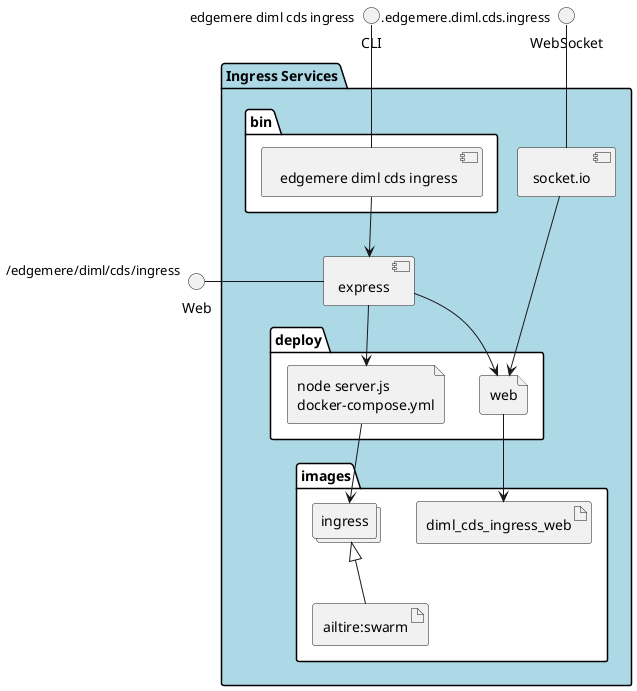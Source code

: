 @startuml
  interface CLI
  interface Web
  interface WebSocket
package "Ingress Services" #lightblue {
  component express as REST
  component socket.io as socket
  folder bin #ffffff {
    component " edgemere diml cds ingress" as binName
  }
  binName --> REST

  folder deploy #ffffff {
      file "node server.js\ndocker-compose.yml" as ingress_container
      REST --> ingress_container

  
    file "web" as web_container
    REST --> web_container
    socket ---> web_container
  
  }
  folder images #ffffff {
    collections "ingress" as ingressimage
    artifact "ailtire:swarm" as ailtireswarm
    ingressimage <|-- ailtireswarm
    ingress_container --> ingressimage

  
      artifact "diml_cds_ingress_web" as diml_cds_ingress_web
      web_container --> diml_cds_ingress_web
    
  }
}
CLI " edgemere diml cds ingress" -- binName
Web "/edgemere/diml/cds/ingress" - REST
WebSocket ".edgemere.diml.cds.ingress" -- socket

@enduml
